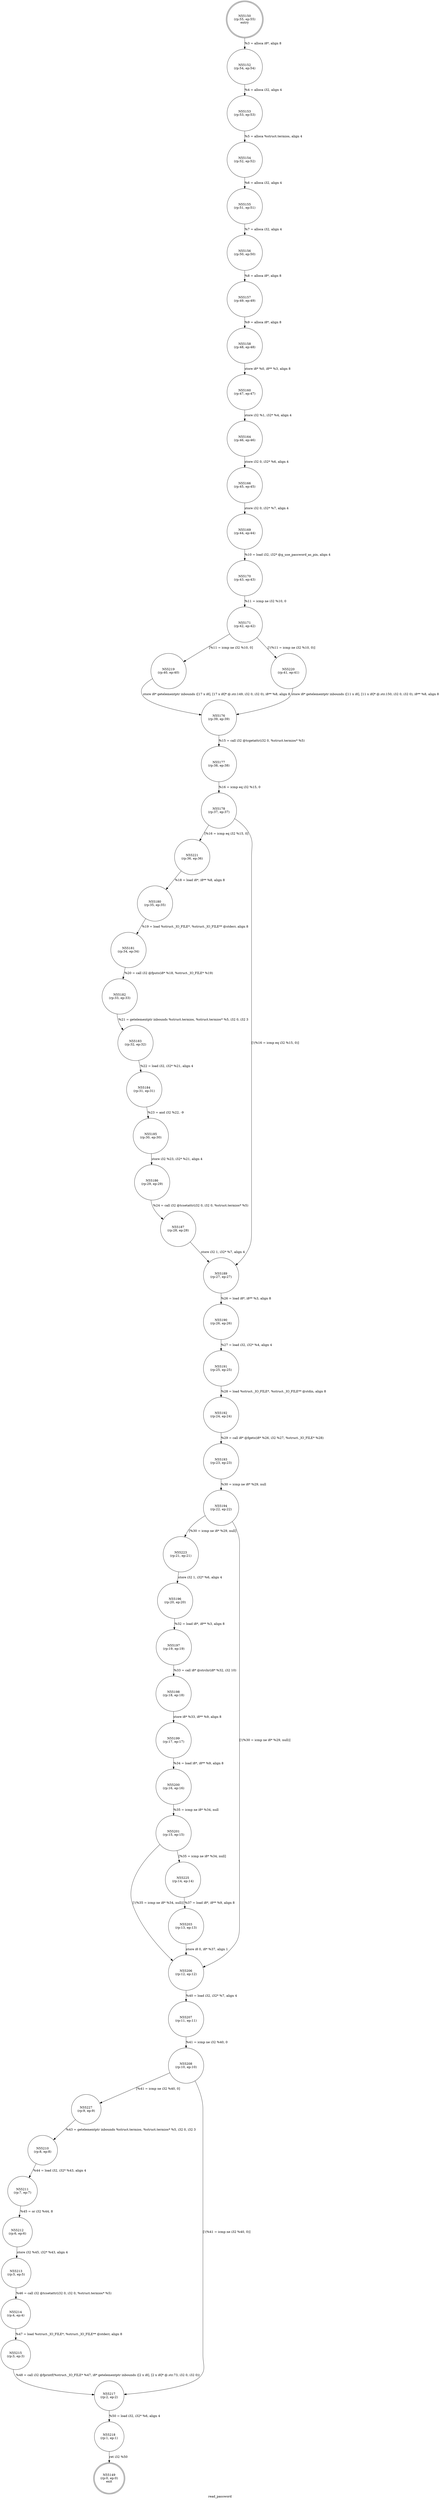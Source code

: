 digraph read_password {
label="read_password"
55149 [label="N55149\n(rp:0, ep:0)\nexit", shape="doublecircle"]
55150 [label="N55150\n(rp:55, ep:55)\nentry", shape="doublecircle"]
55150 -> 55152 [label="%3 = alloca i8*, align 8"]
55152 [label="N55152\n(rp:54, ep:54)", shape="circle"]
55152 -> 55153 [label="%4 = alloca i32, align 4"]
55153 [label="N55153\n(rp:53, ep:53)", shape="circle"]
55153 -> 55154 [label="%5 = alloca %struct.termios, align 4"]
55154 [label="N55154\n(rp:52, ep:52)", shape="circle"]
55154 -> 55155 [label="%6 = alloca i32, align 4"]
55155 [label="N55155\n(rp:51, ep:51)", shape="circle"]
55155 -> 55156 [label="%7 = alloca i32, align 4"]
55156 [label="N55156\n(rp:50, ep:50)", shape="circle"]
55156 -> 55157 [label="%8 = alloca i8*, align 8"]
55157 [label="N55157\n(rp:49, ep:49)", shape="circle"]
55157 -> 55158 [label="%9 = alloca i8*, align 8"]
55158 [label="N55158\n(rp:48, ep:48)", shape="circle"]
55158 -> 55160 [label="store i8* %0, i8** %3, align 8"]
55160 [label="N55160\n(rp:47, ep:47)", shape="circle"]
55160 -> 55164 [label="store i32 %1, i32* %4, align 4"]
55164 [label="N55164\n(rp:46, ep:46)", shape="circle"]
55164 -> 55166 [label="store i32 0, i32* %6, align 4"]
55166 [label="N55166\n(rp:45, ep:45)", shape="circle"]
55166 -> 55169 [label="store i32 0, i32* %7, align 4"]
55169 [label="N55169\n(rp:44, ep:44)", shape="circle"]
55169 -> 55170 [label="%10 = load i32, i32* @g_use_password_as_pin, align 4"]
55170 [label="N55170\n(rp:43, ep:43)", shape="circle"]
55170 -> 55171 [label="%11 = icmp ne i32 %10, 0"]
55171 [label="N55171\n(rp:42, ep:42)", shape="circle"]
55171 -> 55219 [label="[%11 = icmp ne i32 %10, 0]"]
55171 -> 55220 [label="[!(%11 = icmp ne i32 %10, 0)]"]
55176 [label="N55176\n(rp:39, ep:39)", shape="circle"]
55176 -> 55177 [label="%15 = call i32 @tcgetattr(i32 0, %struct.termios* %5)"]
55177 [label="N55177\n(rp:38, ep:38)", shape="circle"]
55177 -> 55178 [label="%16 = icmp eq i32 %15, 0"]
55178 [label="N55178\n(rp:37, ep:37)", shape="circle"]
55178 -> 55221 [label="[%16 = icmp eq i32 %15, 0]"]
55178 -> 55189 [label="[!(%16 = icmp eq i32 %15, 0)]"]
55180 [label="N55180\n(rp:35, ep:35)", shape="circle"]
55180 -> 55181 [label="%19 = load %struct._IO_FILE*, %struct._IO_FILE** @stderr, align 8"]
55181 [label="N55181\n(rp:34, ep:34)", shape="circle"]
55181 -> 55182 [label="%20 = call i32 @fputs(i8* %18, %struct._IO_FILE* %19)"]
55182 [label="N55182\n(rp:33, ep:33)", shape="circle"]
55182 -> 55183 [label="%21 = getelementptr inbounds %struct.termios, %struct.termios* %5, i32 0, i32 3"]
55183 [label="N55183\n(rp:32, ep:32)", shape="circle"]
55183 -> 55184 [label="%22 = load i32, i32* %21, align 4"]
55184 [label="N55184\n(rp:31, ep:31)", shape="circle"]
55184 -> 55185 [label="%23 = and i32 %22, -9"]
55185 [label="N55185\n(rp:30, ep:30)", shape="circle"]
55185 -> 55186 [label="store i32 %23, i32* %21, align 4"]
55186 [label="N55186\n(rp:29, ep:29)", shape="circle"]
55186 -> 55187 [label="%24 = call i32 @tcsetattr(i32 0, i32 0, %struct.termios* %5)"]
55187 [label="N55187\n(rp:28, ep:28)", shape="circle"]
55187 -> 55189 [label="store i32 1, i32* %7, align 4"]
55189 [label="N55189\n(rp:27, ep:27)", shape="circle"]
55189 -> 55190 [label="%26 = load i8*, i8** %3, align 8"]
55190 [label="N55190\n(rp:26, ep:26)", shape="circle"]
55190 -> 55191 [label="%27 = load i32, i32* %4, align 4"]
55191 [label="N55191\n(rp:25, ep:25)", shape="circle"]
55191 -> 55192 [label="%28 = load %struct._IO_FILE*, %struct._IO_FILE** @stdin, align 8"]
55192 [label="N55192\n(rp:24, ep:24)", shape="circle"]
55192 -> 55193 [label="%29 = call i8* @fgets(i8* %26, i32 %27, %struct._IO_FILE* %28)"]
55193 [label="N55193\n(rp:23, ep:23)", shape="circle"]
55193 -> 55194 [label="%30 = icmp ne i8* %29, null"]
55194 [label="N55194\n(rp:22, ep:22)", shape="circle"]
55194 -> 55223 [label="[%30 = icmp ne i8* %29, null]"]
55194 -> 55206 [label="[!(%30 = icmp ne i8* %29, null)]"]
55196 [label="N55196\n(rp:20, ep:20)", shape="circle"]
55196 -> 55197 [label="%32 = load i8*, i8** %3, align 8"]
55197 [label="N55197\n(rp:19, ep:19)", shape="circle"]
55197 -> 55198 [label="%33 = call i8* @strchr(i8* %32, i32 10)"]
55198 [label="N55198\n(rp:18, ep:18)", shape="circle"]
55198 -> 55199 [label="store i8* %33, i8** %9, align 8"]
55199 [label="N55199\n(rp:17, ep:17)", shape="circle"]
55199 -> 55200 [label="%34 = load i8*, i8** %9, align 8"]
55200 [label="N55200\n(rp:16, ep:16)", shape="circle"]
55200 -> 55201 [label="%35 = icmp ne i8* %34, null"]
55201 [label="N55201\n(rp:15, ep:15)", shape="circle"]
55201 -> 55225 [label="[%35 = icmp ne i8* %34, null]"]
55201 -> 55206 [label="[!(%35 = icmp ne i8* %34, null)]"]
55203 [label="N55203\n(rp:13, ep:13)", shape="circle"]
55203 -> 55206 [label="store i8 0, i8* %37, align 1"]
55206 [label="N55206\n(rp:12, ep:12)", shape="circle"]
55206 -> 55207 [label="%40 = load i32, i32* %7, align 4"]
55207 [label="N55207\n(rp:11, ep:11)", shape="circle"]
55207 -> 55208 [label="%41 = icmp ne i32 %40, 0"]
55208 [label="N55208\n(rp:10, ep:10)", shape="circle"]
55208 -> 55227 [label="[%41 = icmp ne i32 %40, 0]"]
55208 -> 55217 [label="[!(%41 = icmp ne i32 %40, 0)]"]
55210 [label="N55210\n(rp:8, ep:8)", shape="circle"]
55210 -> 55211 [label="%44 = load i32, i32* %43, align 4"]
55211 [label="N55211\n(rp:7, ep:7)", shape="circle"]
55211 -> 55212 [label="%45 = or i32 %44, 8"]
55212 [label="N55212\n(rp:6, ep:6)", shape="circle"]
55212 -> 55213 [label="store i32 %45, i32* %43, align 4"]
55213 [label="N55213\n(rp:5, ep:5)", shape="circle"]
55213 -> 55214 [label="%46 = call i32 @tcsetattr(i32 0, i32 0, %struct.termios* %5)"]
55214 [label="N55214\n(rp:4, ep:4)", shape="circle"]
55214 -> 55215 [label="%47 = load %struct._IO_FILE*, %struct._IO_FILE** @stderr, align 8"]
55215 [label="N55215\n(rp:3, ep:3)", shape="circle"]
55215 -> 55217 [label="%48 = call i32 @fprintf(%struct._IO_FILE* %47, i8* getelementptr inbounds ([2 x i8], [2 x i8]* @.str.73, i32 0, i32 0))"]
55217 [label="N55217\n(rp:2, ep:2)", shape="circle"]
55217 -> 55218 [label="%50 = load i32, i32* %6, align 4"]
55218 [label="N55218\n(rp:1, ep:1)", shape="circle"]
55218 -> 55149 [label="ret i32 %50"]
55219 [label="N55219\n(rp:40, ep:40)", shape="circle"]
55219 -> 55176 [label="store i8* getelementptr inbounds ([17 x i8], [17 x i8]* @.str.149, i32 0, i32 0), i8** %8, align 8"]
55220 [label="N55220\n(rp:41, ep:41)", shape="circle"]
55220 -> 55176 [label="store i8* getelementptr inbounds ([11 x i8], [11 x i8]* @.str.150, i32 0, i32 0), i8** %8, align 8"]
55221 [label="N55221\n(rp:36, ep:36)", shape="circle"]
55221 -> 55180 [label="%18 = load i8*, i8** %8, align 8"]
55223 [label="N55223\n(rp:21, ep:21)", shape="circle"]
55223 -> 55196 [label="store i32 1, i32* %6, align 4"]
55225 [label="N55225\n(rp:14, ep:14)", shape="circle"]
55225 -> 55203 [label="%37 = load i8*, i8** %9, align 8"]
55227 [label="N55227\n(rp:9, ep:9)", shape="circle"]
55227 -> 55210 [label="%43 = getelementptr inbounds %struct.termios, %struct.termios* %5, i32 0, i32 3"]
}
